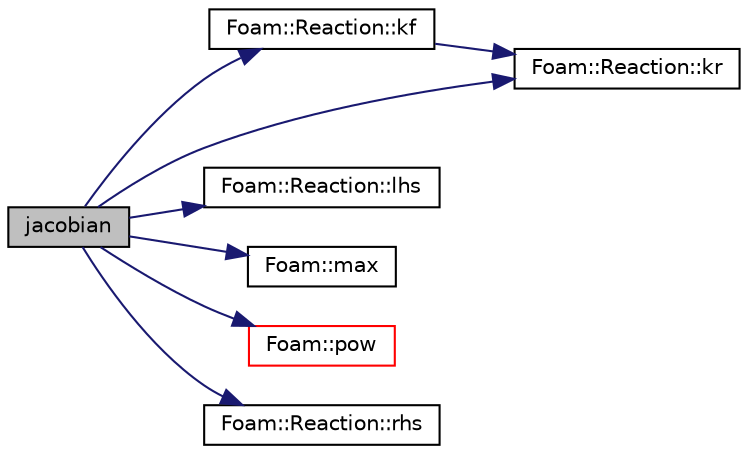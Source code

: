 digraph "jacobian"
{
  bgcolor="transparent";
  edge [fontname="Helvetica",fontsize="10",labelfontname="Helvetica",labelfontsize="10"];
  node [fontname="Helvetica",fontsize="10",shape=record];
  rankdir="LR";
  Node1 [label="jacobian",height=0.2,width=0.4,color="black", fillcolor="grey75", style="filled", fontcolor="black"];
  Node1 -> Node2 [color="midnightblue",fontsize="10",style="solid",fontname="Helvetica"];
  Node2 [label="Foam::Reaction::kf",height=0.2,width=0.4,color="black",URL="$a02153.html#a1868c6c4eb5865df2569eedbdb9ed32d",tooltip="Forward rate constant. "];
  Node2 -> Node3 [color="midnightblue",fontsize="10",style="solid",fontname="Helvetica"];
  Node3 [label="Foam::Reaction::kr",height=0.2,width=0.4,color="black",URL="$a02153.html#a77096438f2e3be92f4af6a0c06bd7f2f",tooltip="Reverse rate constant from the given forward rate constant. "];
  Node1 -> Node3 [color="midnightblue",fontsize="10",style="solid",fontname="Helvetica"];
  Node1 -> Node4 [color="midnightblue",fontsize="10",style="solid",fontname="Helvetica"];
  Node4 [label="Foam::Reaction::lhs",height=0.2,width=0.4,color="black",URL="$a02153.html#a1abc212f23331e7cd689dcd173a715fc"];
  Node1 -> Node5 [color="midnightblue",fontsize="10",style="solid",fontname="Helvetica"];
  Node5 [label="Foam::max",height=0.2,width=0.4,color="black",URL="$a10936.html#ac993e906cf2774ae77e666bc24e81733"];
  Node1 -> Node6 [color="midnightblue",fontsize="10",style="solid",fontname="Helvetica"];
  Node6 [label="Foam::pow",height=0.2,width=0.4,color="red",URL="$a10936.html#a7500c8e9d27a442adc75e287de074c7c"];
  Node1 -> Node7 [color="midnightblue",fontsize="10",style="solid",fontname="Helvetica"];
  Node7 [label="Foam::Reaction::rhs",height=0.2,width=0.4,color="black",URL="$a02153.html#aa63a0b959ae5fa84f216315302b5c4ee"];
}
